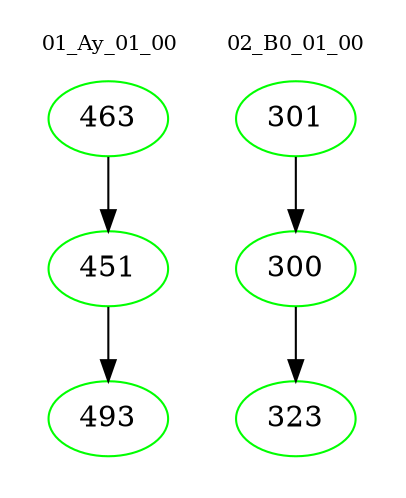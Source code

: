 digraph{
subgraph cluster_0 {
color = white
label = "01_Ay_01_00";
fontsize=10;
T0_463 [label="463", color="green"]
T0_463 -> T0_451 [color="black"]
T0_451 [label="451", color="green"]
T0_451 -> T0_493 [color="black"]
T0_493 [label="493", color="green"]
}
subgraph cluster_1 {
color = white
label = "02_B0_01_00";
fontsize=10;
T1_301 [label="301", color="green"]
T1_301 -> T1_300 [color="black"]
T1_300 [label="300", color="green"]
T1_300 -> T1_323 [color="black"]
T1_323 [label="323", color="green"]
}
}
